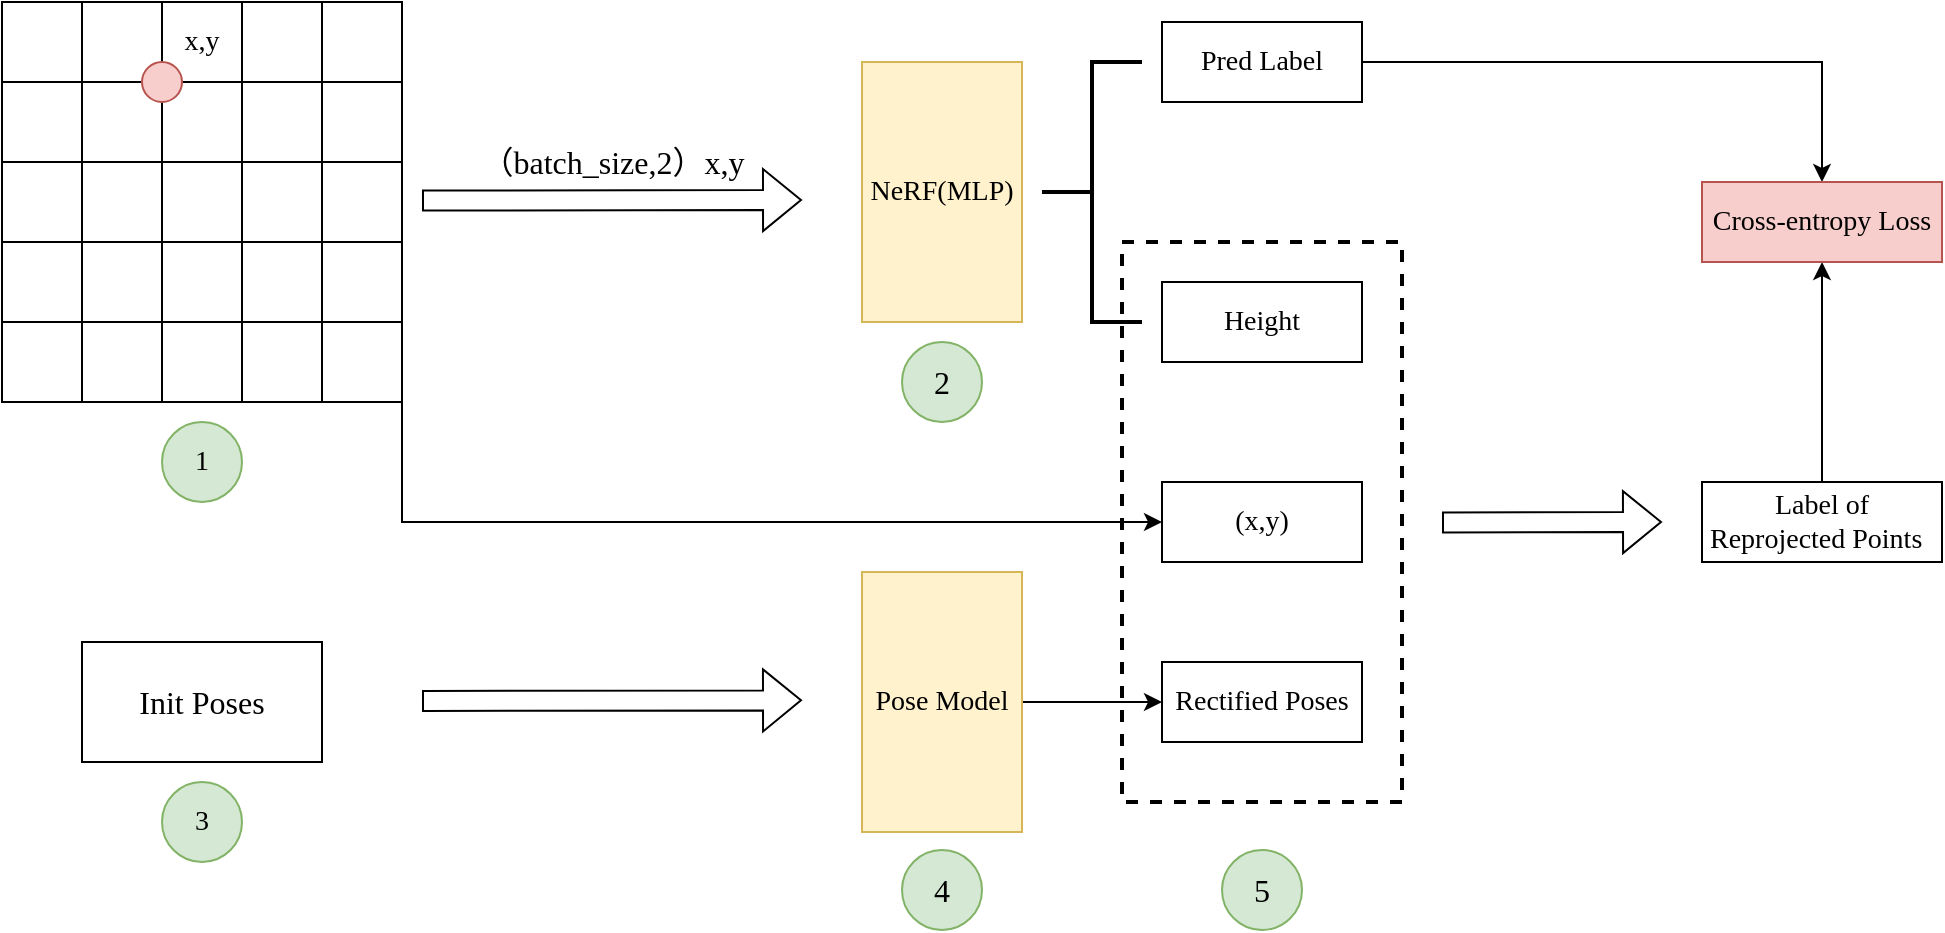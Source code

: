 <mxfile version="16.0.0" type="github"><diagram id="m-VtBLD5u_IRXtYpQDEk" name="Page-1"><mxGraphModel dx="1038" dy="547" grid="1" gridSize="10" guides="1" tooltips="1" connect="1" arrows="1" fold="1" page="1" pageScale="1" pageWidth="827" pageHeight="1169" math="0" shadow="0"><root><mxCell id="0"/><mxCell id="1" parent="0"/><mxCell id="M4w7VwqrzfEK45t07YQV-15" value="" style="rounded=0;whiteSpace=wrap;html=1;" parent="1" vertex="1"><mxGeometry y="160" width="40" height="40" as="geometry"/></mxCell><mxCell id="M4w7VwqrzfEK45t07YQV-70" value="" style="rounded=0;whiteSpace=wrap;html=1;" parent="1" vertex="1"><mxGeometry x="40" y="160" width="40" height="40" as="geometry"/></mxCell><mxCell id="M4w7VwqrzfEK45t07YQV-73" value="&lt;font face=&quot;Times New Roman&quot; style=&quot;font-size: 14px&quot;&gt;x,y&lt;/font&gt;" style="rounded=0;whiteSpace=wrap;html=1;" parent="1" vertex="1"><mxGeometry x="80" y="160" width="40" height="40" as="geometry"/></mxCell><mxCell id="M4w7VwqrzfEK45t07YQV-74" value="" style="rounded=0;whiteSpace=wrap;html=1;" parent="1" vertex="1"><mxGeometry x="120" y="160" width="40" height="40" as="geometry"/></mxCell><mxCell id="M4w7VwqrzfEK45t07YQV-75" value="" style="rounded=0;whiteSpace=wrap;html=1;" parent="1" vertex="1"><mxGeometry y="200" width="40" height="40" as="geometry"/></mxCell><mxCell id="M4w7VwqrzfEK45t07YQV-76" value="" style="rounded=0;whiteSpace=wrap;html=1;" parent="1" vertex="1"><mxGeometry x="40" y="200" width="40" height="40" as="geometry"/></mxCell><mxCell id="M4w7VwqrzfEK45t07YQV-77" value="" style="rounded=0;whiteSpace=wrap;html=1;" parent="1" vertex="1"><mxGeometry x="80" y="200" width="40" height="40" as="geometry"/></mxCell><mxCell id="M4w7VwqrzfEK45t07YQV-78" value="" style="rounded=0;whiteSpace=wrap;html=1;" parent="1" vertex="1"><mxGeometry x="120" y="200" width="40" height="40" as="geometry"/></mxCell><mxCell id="M4w7VwqrzfEK45t07YQV-79" value="" style="rounded=0;whiteSpace=wrap;html=1;" parent="1" vertex="1"><mxGeometry y="240" width="40" height="40" as="geometry"/></mxCell><mxCell id="M4w7VwqrzfEK45t07YQV-80" value="" style="rounded=0;whiteSpace=wrap;html=1;" parent="1" vertex="1"><mxGeometry x="40" y="240" width="40" height="40" as="geometry"/></mxCell><mxCell id="M4w7VwqrzfEK45t07YQV-81" value="" style="rounded=0;whiteSpace=wrap;html=1;" parent="1" vertex="1"><mxGeometry x="80" y="240" width="40" height="40" as="geometry"/></mxCell><mxCell id="M4w7VwqrzfEK45t07YQV-82" value="" style="rounded=0;whiteSpace=wrap;html=1;" parent="1" vertex="1"><mxGeometry x="120" y="240" width="40" height="40" as="geometry"/></mxCell><mxCell id="M4w7VwqrzfEK45t07YQV-83" value="" style="rounded=0;whiteSpace=wrap;html=1;" parent="1" vertex="1"><mxGeometry y="280" width="40" height="40" as="geometry"/></mxCell><mxCell id="M4w7VwqrzfEK45t07YQV-84" value="" style="rounded=0;whiteSpace=wrap;html=1;" parent="1" vertex="1"><mxGeometry x="40" y="280" width="40" height="40" as="geometry"/></mxCell><mxCell id="M4w7VwqrzfEK45t07YQV-85" value="" style="rounded=0;whiteSpace=wrap;html=1;" parent="1" vertex="1"><mxGeometry x="80" y="280" width="40" height="40" as="geometry"/></mxCell><mxCell id="M4w7VwqrzfEK45t07YQV-86" value="" style="rounded=0;whiteSpace=wrap;html=1;" parent="1" vertex="1"><mxGeometry x="120" y="280" width="40" height="40" as="geometry"/></mxCell><mxCell id="M4w7VwqrzfEK45t07YQV-87" value="" style="rounded=0;whiteSpace=wrap;html=1;" parent="1" vertex="1"><mxGeometry y="320" width="40" height="40" as="geometry"/></mxCell><mxCell id="M4w7VwqrzfEK45t07YQV-88" value="" style="rounded=0;whiteSpace=wrap;html=1;" parent="1" vertex="1"><mxGeometry x="40" y="320" width="40" height="40" as="geometry"/></mxCell><mxCell id="M4w7VwqrzfEK45t07YQV-89" value="" style="rounded=0;whiteSpace=wrap;html=1;" parent="1" vertex="1"><mxGeometry x="80" y="320" width="40" height="40" as="geometry"/></mxCell><mxCell id="M4w7VwqrzfEK45t07YQV-90" value="" style="rounded=0;whiteSpace=wrap;html=1;" parent="1" vertex="1"><mxGeometry x="120" y="320" width="40" height="40" as="geometry"/></mxCell><mxCell id="M4w7VwqrzfEK45t07YQV-91" value="" style="rounded=0;whiteSpace=wrap;html=1;" parent="1" vertex="1"><mxGeometry x="160" y="160" width="40" height="40" as="geometry"/></mxCell><mxCell id="M4w7VwqrzfEK45t07YQV-92" value="" style="rounded=0;whiteSpace=wrap;html=1;" parent="1" vertex="1"><mxGeometry x="160" y="200" width="40" height="40" as="geometry"/></mxCell><mxCell id="M4w7VwqrzfEK45t07YQV-93" value="" style="rounded=0;whiteSpace=wrap;html=1;" parent="1" vertex="1"><mxGeometry x="160" y="280" width="40" height="40" as="geometry"/></mxCell><mxCell id="M4w7VwqrzfEK45t07YQV-94" value="" style="rounded=0;whiteSpace=wrap;html=1;" parent="1" vertex="1"><mxGeometry x="160" y="240" width="40" height="40" as="geometry"/></mxCell><mxCell id="M4w7VwqrzfEK45t07YQV-106" style="edgeStyle=orthogonalEdgeStyle;rounded=0;orthogonalLoop=1;jettySize=auto;html=1;exitX=1;exitY=1;exitDx=0;exitDy=0;entryX=0;entryY=0.5;entryDx=0;entryDy=0;fontFamily=Times New Roman;fontSize=14;" parent="1" source="M4w7VwqrzfEK45t07YQV-95" target="M4w7VwqrzfEK45t07YQV-105" edge="1"><mxGeometry relative="1" as="geometry"/></mxCell><mxCell id="M4w7VwqrzfEK45t07YQV-95" value="" style="rounded=0;whiteSpace=wrap;html=1;" parent="1" vertex="1"><mxGeometry x="160" y="320" width="40" height="40" as="geometry"/></mxCell><mxCell id="M4w7VwqrzfEK45t07YQV-69" value="" style="ellipse;whiteSpace=wrap;html=1;aspect=fixed;fillColor=#f8cecc;strokeColor=#b85450;" parent="1" vertex="1"><mxGeometry x="70" y="190" width="20" height="20" as="geometry"/></mxCell><mxCell id="M4w7VwqrzfEK45t07YQV-99" value="" style="shape=flexArrow;endArrow=classic;html=1;rounded=0;fontFamily=Times New Roman;fontSize=14;" parent="1" edge="1"><mxGeometry width="50" height="50" relative="1" as="geometry"><mxPoint x="210" y="259.29" as="sourcePoint"/><mxPoint x="400" y="259" as="targetPoint"/></mxGeometry></mxCell><mxCell id="M4w7VwqrzfEK45t07YQV-101" value="NeRF(MLP)" style="rounded=0;whiteSpace=wrap;html=1;fontFamily=Times New Roman;fontSize=14;fillColor=#fff2cc;strokeColor=#d6b656;" parent="1" vertex="1"><mxGeometry x="430" y="190" width="80" height="130" as="geometry"/></mxCell><mxCell id="M4w7VwqrzfEK45t07YQV-102" value="" style="strokeWidth=2;html=1;shape=mxgraph.flowchart.annotation_2;align=left;labelPosition=right;pointerEvents=1;fontFamily=Times New Roman;fontSize=14;" parent="1" vertex="1"><mxGeometry x="520" y="190" width="50" height="130" as="geometry"/></mxCell><mxCell id="M4w7VwqrzfEK45t07YQV-123" style="edgeStyle=orthogonalEdgeStyle;rounded=0;orthogonalLoop=1;jettySize=auto;html=1;entryX=0.5;entryY=0;entryDx=0;entryDy=0;fontFamily=Times New Roman;fontSize=16;fontColor=#000000;" parent="1" source="M4w7VwqrzfEK45t07YQV-103" target="M4w7VwqrzfEK45t07YQV-122" edge="1"><mxGeometry relative="1" as="geometry"/></mxCell><mxCell id="M4w7VwqrzfEK45t07YQV-103" value="Pred Label" style="rounded=0;whiteSpace=wrap;html=1;fontFamily=Times New Roman;fontSize=14;" parent="1" vertex="1"><mxGeometry x="580" y="170" width="100" height="40" as="geometry"/></mxCell><mxCell id="M4w7VwqrzfEK45t07YQV-104" value="Height" style="rounded=0;whiteSpace=wrap;html=1;fontFamily=Times New Roman;fontSize=14;" parent="1" vertex="1"><mxGeometry x="580" y="300" width="100" height="40" as="geometry"/></mxCell><mxCell id="M4w7VwqrzfEK45t07YQV-105" value="(x,y)" style="rounded=0;whiteSpace=wrap;html=1;fontFamily=Times New Roman;fontSize=14;" parent="1" vertex="1"><mxGeometry x="580" y="400" width="100" height="40" as="geometry"/></mxCell><mxCell id="M4w7VwqrzfEK45t07YQV-110" value="1" style="ellipse;whiteSpace=wrap;html=1;aspect=fixed;fontFamily=Times New Roman;fontSize=14;fillColor=#d5e8d4;strokeColor=#82b366;" parent="1" vertex="1"><mxGeometry x="80" y="370" width="40" height="40" as="geometry"/></mxCell><mxCell id="M4w7VwqrzfEK45t07YQV-111" value="&lt;font color=&quot;#000000&quot;&gt;（batch_size,2）x,y&lt;/font&gt;" style="text;html=1;align=center;verticalAlign=middle;resizable=0;points=[];autosize=1;strokeColor=none;fillColor=none;fontSize=16;fontFamily=Times New Roman;fontColor=#F8CECC;" parent="1" vertex="1"><mxGeometry x="230" y="230" width="150" height="20" as="geometry"/></mxCell><mxCell id="M4w7VwqrzfEK45t07YQV-112" value="2" style="ellipse;whiteSpace=wrap;html=1;aspect=fixed;fontFamily=Times New Roman;fontSize=16;fillColor=#d5e8d4;strokeColor=#82b366;" parent="1" vertex="1"><mxGeometry x="450" y="330" width="40" height="40" as="geometry"/></mxCell><mxCell id="M4w7VwqrzfEK45t07YQV-114" value="Init Poses" style="rounded=0;whiteSpace=wrap;html=1;fontFamily=Times New Roman;fontSize=16;fontColor=#000000;" parent="1" vertex="1"><mxGeometry x="40" y="480" width="120" height="60" as="geometry"/></mxCell><mxCell id="M4w7VwqrzfEK45t07YQV-115" value="" style="shape=flexArrow;endArrow=classic;html=1;rounded=0;fontFamily=Times New Roman;fontSize=14;" parent="1" edge="1"><mxGeometry width="50" height="50" relative="1" as="geometry"><mxPoint x="210" y="509.46" as="sourcePoint"/><mxPoint x="400" y="509.17" as="targetPoint"/></mxGeometry></mxCell><mxCell id="M4w7VwqrzfEK45t07YQV-118" style="edgeStyle=orthogonalEdgeStyle;rounded=0;orthogonalLoop=1;jettySize=auto;html=1;exitX=1;exitY=0.5;exitDx=0;exitDy=0;entryX=0;entryY=0.5;entryDx=0;entryDy=0;fontFamily=Times New Roman;fontSize=16;fontColor=#000000;" parent="1" source="M4w7VwqrzfEK45t07YQV-116" target="M4w7VwqrzfEK45t07YQV-117" edge="1"><mxGeometry relative="1" as="geometry"/></mxCell><mxCell id="M4w7VwqrzfEK45t07YQV-116" value="Pose Model" style="rounded=0;whiteSpace=wrap;html=1;fontFamily=Times New Roman;fontSize=14;fillColor=#fff2cc;strokeColor=#d6b656;" parent="1" vertex="1"><mxGeometry x="430" y="445" width="80" height="130" as="geometry"/></mxCell><mxCell id="M4w7VwqrzfEK45t07YQV-117" value="Rectified Poses" style="rounded=0;whiteSpace=wrap;html=1;fontFamily=Times New Roman;fontSize=14;" parent="1" vertex="1"><mxGeometry x="580" y="490" width="100" height="40" as="geometry"/></mxCell><mxCell id="M4w7VwqrzfEK45t07YQV-119" value="" style="rounded=0;whiteSpace=wrap;html=1;fontFamily=Times New Roman;fontSize=16;fontColor=#000000;fillColor=none;dashed=1;strokeWidth=2;" parent="1" vertex="1"><mxGeometry x="560" y="280" width="140" height="280" as="geometry"/></mxCell><mxCell id="M4w7VwqrzfEK45t07YQV-120" value="" style="shape=flexArrow;endArrow=classic;html=1;rounded=0;fontFamily=Times New Roman;fontSize=14;" parent="1" edge="1"><mxGeometry width="50" height="50" relative="1" as="geometry"><mxPoint x="720" y="420.29" as="sourcePoint"/><mxPoint x="830" y="420" as="targetPoint"/></mxGeometry></mxCell><mxCell id="M4w7VwqrzfEK45t07YQV-124" style="edgeStyle=orthogonalEdgeStyle;rounded=0;orthogonalLoop=1;jettySize=auto;html=1;exitX=0.5;exitY=0;exitDx=0;exitDy=0;entryX=0.5;entryY=1;entryDx=0;entryDy=0;fontFamily=Times New Roman;fontSize=16;fontColor=#000000;" parent="1" source="M4w7VwqrzfEK45t07YQV-121" target="M4w7VwqrzfEK45t07YQV-122" edge="1"><mxGeometry relative="1" as="geometry"/></mxCell><mxCell id="M4w7VwqrzfEK45t07YQV-121" value="Label of Reprojected Points&lt;span style=&quot;white-space: pre&quot;&gt;&#9;&lt;/span&gt;" style="rounded=0;whiteSpace=wrap;html=1;fontFamily=Times New Roman;fontSize=14;" parent="1" vertex="1"><mxGeometry x="850" y="400" width="120" height="40" as="geometry"/></mxCell><mxCell id="M4w7VwqrzfEK45t07YQV-122" value="Cross-entropy Loss" style="rounded=0;whiteSpace=wrap;html=1;fontFamily=Times New Roman;fontSize=14;fillColor=#f8cecc;strokeColor=#b85450;" parent="1" vertex="1"><mxGeometry x="850" y="250" width="120" height="40" as="geometry"/></mxCell><mxCell id="M4w7VwqrzfEK45t07YQV-125" value="3" style="ellipse;whiteSpace=wrap;html=1;aspect=fixed;fontFamily=Times New Roman;fontSize=14;fillColor=#d5e8d4;strokeColor=#82b366;" parent="1" vertex="1"><mxGeometry x="80" y="550" width="40" height="40" as="geometry"/></mxCell><mxCell id="M4w7VwqrzfEK45t07YQV-126" value="4" style="ellipse;whiteSpace=wrap;html=1;aspect=fixed;fontFamily=Times New Roman;fontSize=16;fillColor=#d5e8d4;strokeColor=#82b366;" parent="1" vertex="1"><mxGeometry x="450" y="584" width="40" height="40" as="geometry"/></mxCell><mxCell id="M4w7VwqrzfEK45t07YQV-127" value="5" style="ellipse;whiteSpace=wrap;html=1;aspect=fixed;fontFamily=Times New Roman;fontSize=16;fillColor=#d5e8d4;strokeColor=#82b366;" parent="1" vertex="1"><mxGeometry x="610" y="584" width="40" height="40" as="geometry"/></mxCell></root></mxGraphModel></diagram></mxfile>